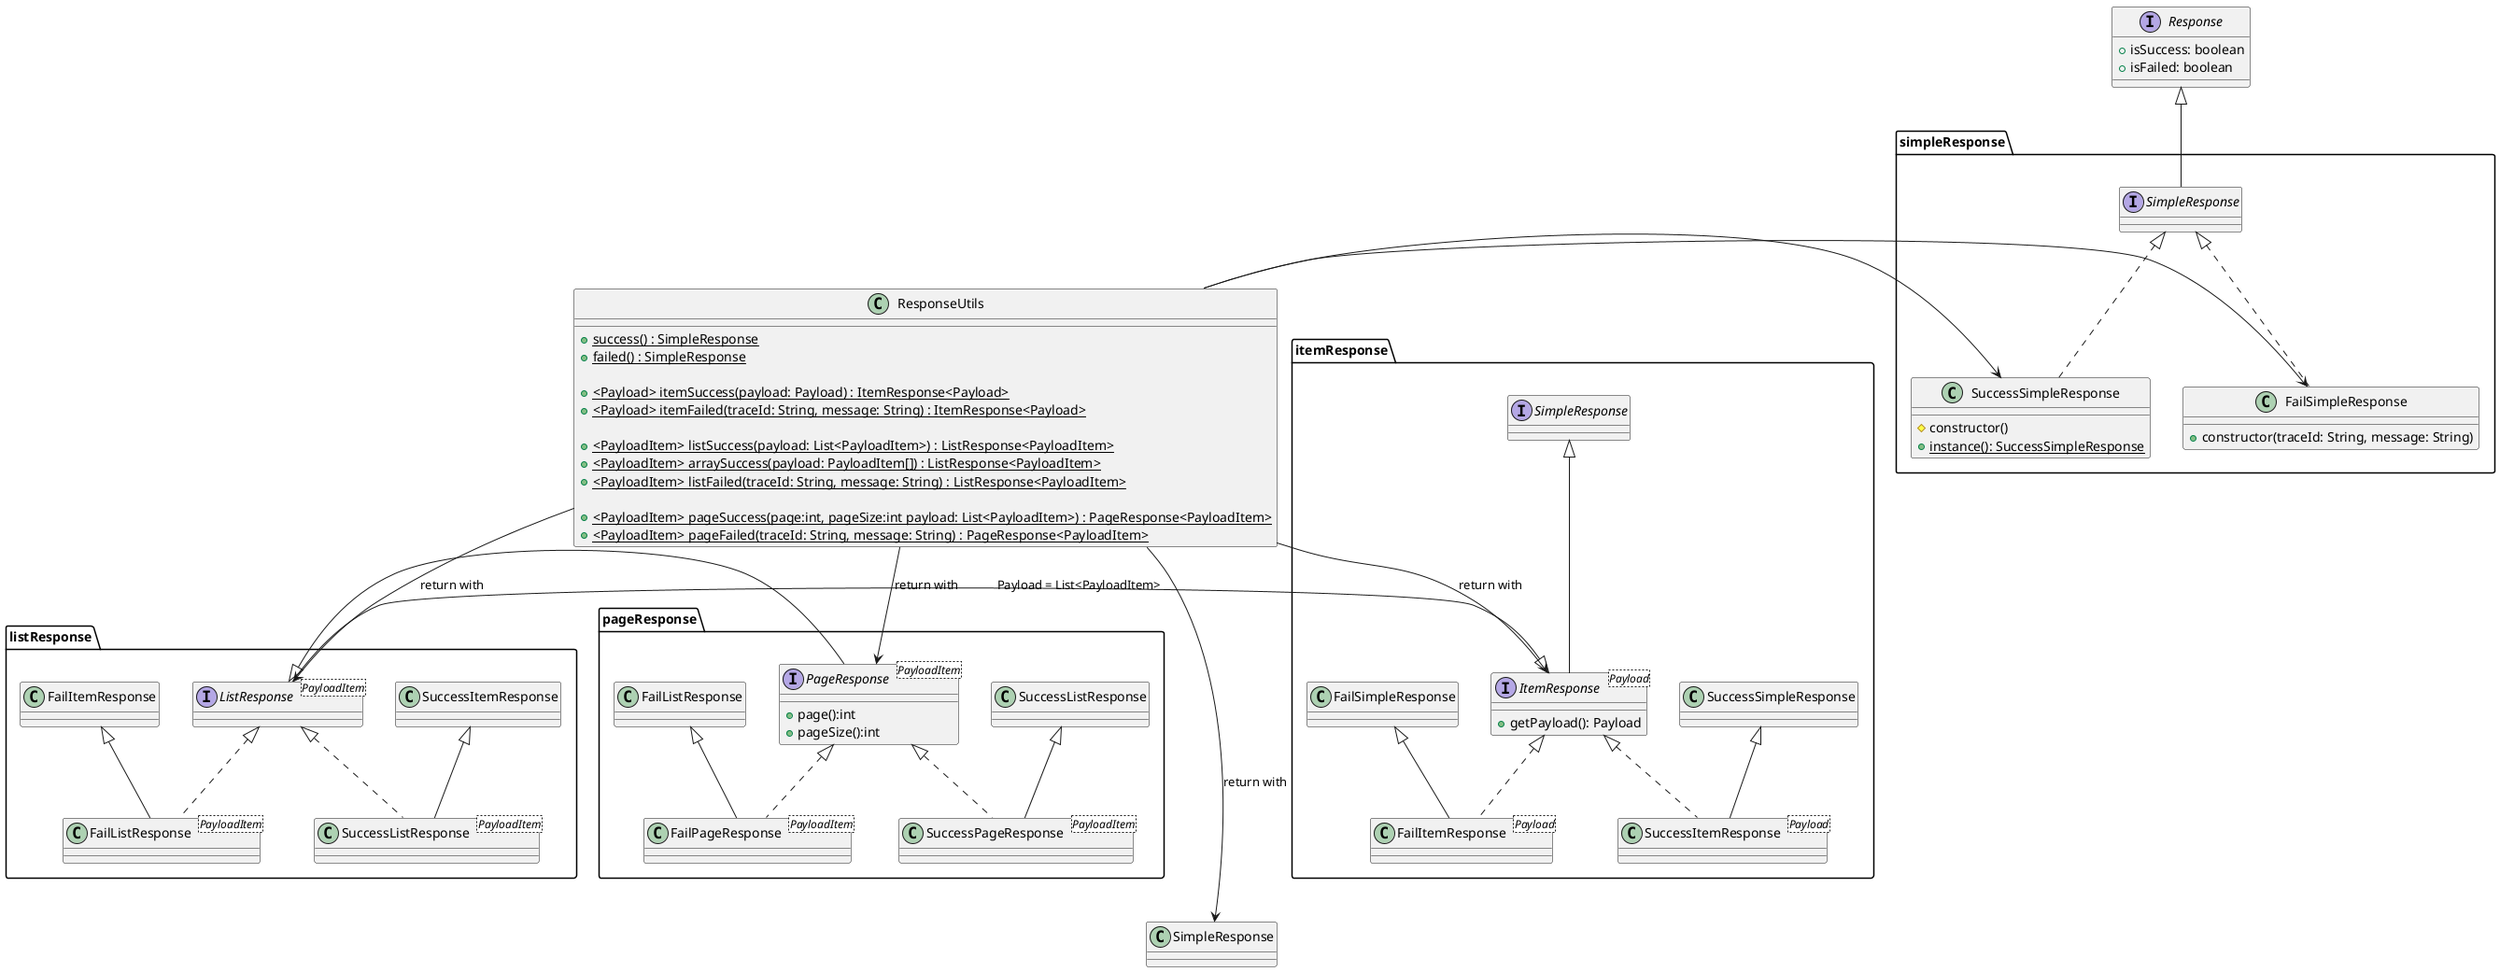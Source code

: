 @startuml

class ResponseUtils{
    +{static} success() : SimpleResponse
    +{static} failed() : SimpleResponse

    +{static} <Payload> itemSuccess(payload: Payload) : ItemResponse<Payload>
    +{static} <Payload> itemFailed(traceId: String, message: String) : ItemResponse<Payload>

    +{static} <PayloadItem> listSuccess(payload: List<PayloadItem>) : ListResponse<PayloadItem>
    +{static} <PayloadItem> arraySuccess(payload: PayloadItem[]) : ListResponse<PayloadItem>
    +{static} <PayloadItem> listFailed(traceId: String, message: String) : ListResponse<PayloadItem>

    +{static} <PayloadItem> pageSuccess(page:int, pageSize:int payload: List<PayloadItem>) : PageResponse<PayloadItem>
    +{static} <PayloadItem> pageFailed(traceId: String, message: String) : PageResponse<PayloadItem>
}

interface Response {
    + isSuccess: boolean
    + isFailed: boolean
}


package simpleResponse{
    interface SimpleResponse
    Response <|-- SimpleResponse
    class SuccessSimpleResponse implements SimpleResponse{
    # constructor()
    + {static} instance(): SuccessSimpleResponse
    }
    class FailSimpleResponse implements SimpleResponse{
    + constructor(traceId: String, message: String)
    }

    ResponseUtils -> SuccessSimpleResponse
    ResponseUtils -> FailSimpleResponse
}

package itemResponse {
    interface ItemResponse<Payload> implements SimpleResponse {
        + getPayload(): Payload
    }
    class SuccessItemResponse<Payload> extends SuccessSimpleResponse implements ItemResponse
    class FailItemResponse<Payload> extends FailSimpleResponse implements ItemResponse
}

package listResponse {
    interface ListResponse<PayloadItem> {
    }
    ItemResponse <|- ListResponse : Payload = List<PayloadItem>

    class SuccessListResponse<PayloadItem> extends SuccessItemResponse implements ListResponse
    class FailListResponse<PayloadItem> extends FailItemResponse implements ListResponse
}

package pageResponse {
    interface PageResponse<PayloadItem> {
    +page():int
    +pageSize():int
    }

    PageResponse -|> ListResponse
    class SuccessPageResponse<PayloadItem> extends SuccessListResponse implements PageResponse
    class FailPageResponse<PayloadItem> extends FailListResponse implements PageResponse

}


ResponseUtils ----> SimpleResponse: return with
ResponseUtils --> ItemResponse: return with
ResponseUtils --> ListResponse: return with
ResponseUtils --> PageResponse: return with

@enduml
